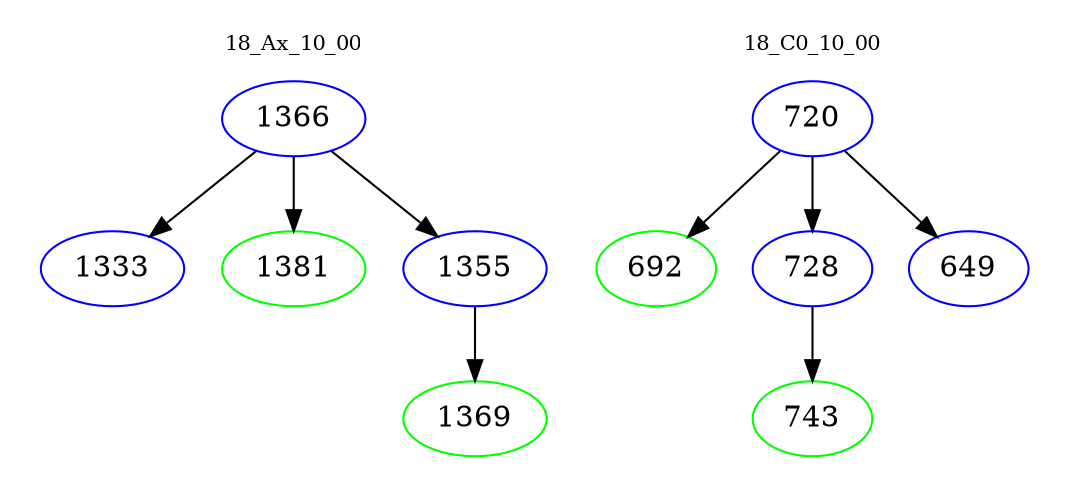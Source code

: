 digraph{
subgraph cluster_0 {
color = white
label = "18_Ax_10_00";
fontsize=10;
T0_1366 [label="1366", color="blue"]
T0_1366 -> T0_1333 [color="black"]
T0_1333 [label="1333", color="blue"]
T0_1366 -> T0_1381 [color="black"]
T0_1381 [label="1381", color="green"]
T0_1366 -> T0_1355 [color="black"]
T0_1355 [label="1355", color="blue"]
T0_1355 -> T0_1369 [color="black"]
T0_1369 [label="1369", color="green"]
}
subgraph cluster_1 {
color = white
label = "18_C0_10_00";
fontsize=10;
T1_720 [label="720", color="blue"]
T1_720 -> T1_692 [color="black"]
T1_692 [label="692", color="green"]
T1_720 -> T1_728 [color="black"]
T1_728 [label="728", color="blue"]
T1_728 -> T1_743 [color="black"]
T1_743 [label="743", color="green"]
T1_720 -> T1_649 [color="black"]
T1_649 [label="649", color="blue"]
}
}
